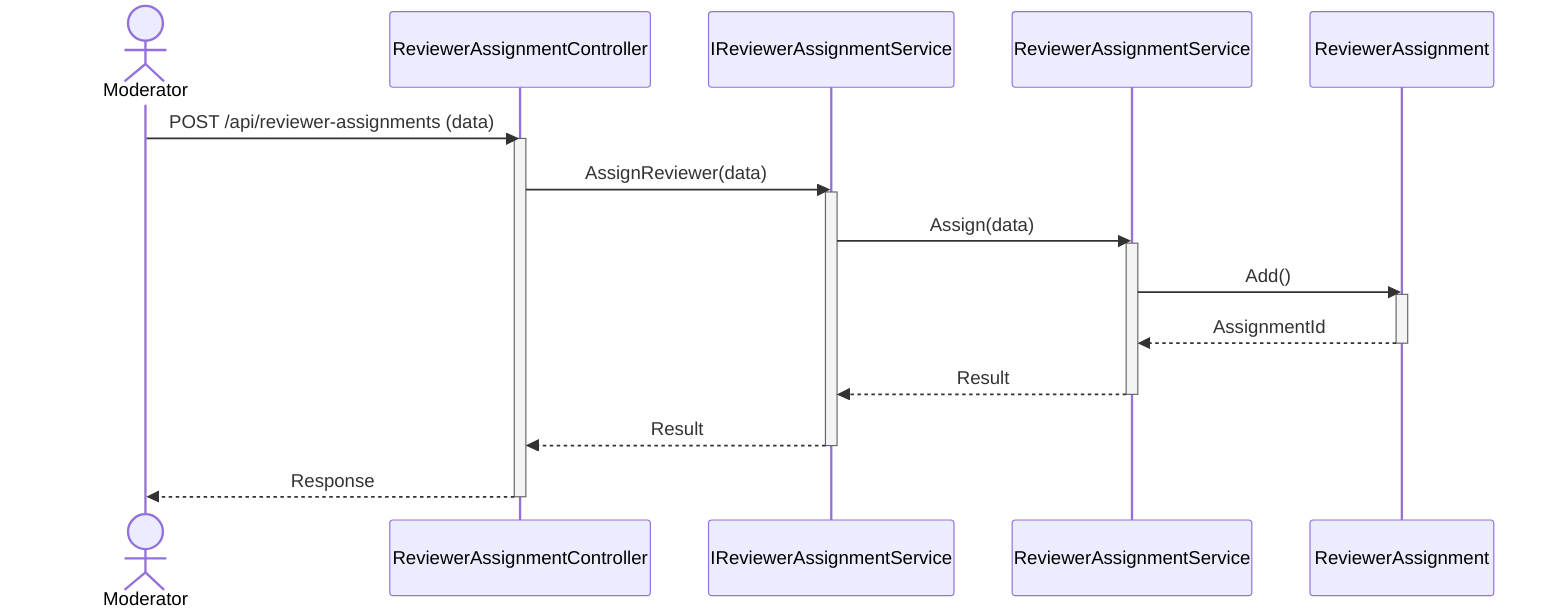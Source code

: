 sequenceDiagram
    actor Moderator
    participant ReviewerAssignmentController
    participant IReviewerAssignmentService
    participant ReviewerAssignmentService
    participant ReviewerAssignment

    Moderator->>ReviewerAssignmentController: POST /api/reviewer-assignments (data)
    activate ReviewerAssignmentController
    ReviewerAssignmentController->>IReviewerAssignmentService: AssignReviewer(data)
    activate IReviewerAssignmentService
    IReviewerAssignmentService->>ReviewerAssignmentService: Assign(data)
    activate ReviewerAssignmentService
    ReviewerAssignmentService->>ReviewerAssignment: Add()
    activate ReviewerAssignment
    ReviewerAssignment-->>ReviewerAssignmentService: AssignmentId
    deactivate ReviewerAssignment
    ReviewerAssignmentService-->>IReviewerAssignmentService: Result
    deactivate ReviewerAssignmentService
    IReviewerAssignmentService-->>ReviewerAssignmentController: Result
    deactivate IReviewerAssignmentService
    ReviewerAssignmentController-->>Moderator: Response
    deactivate ReviewerAssignmentController